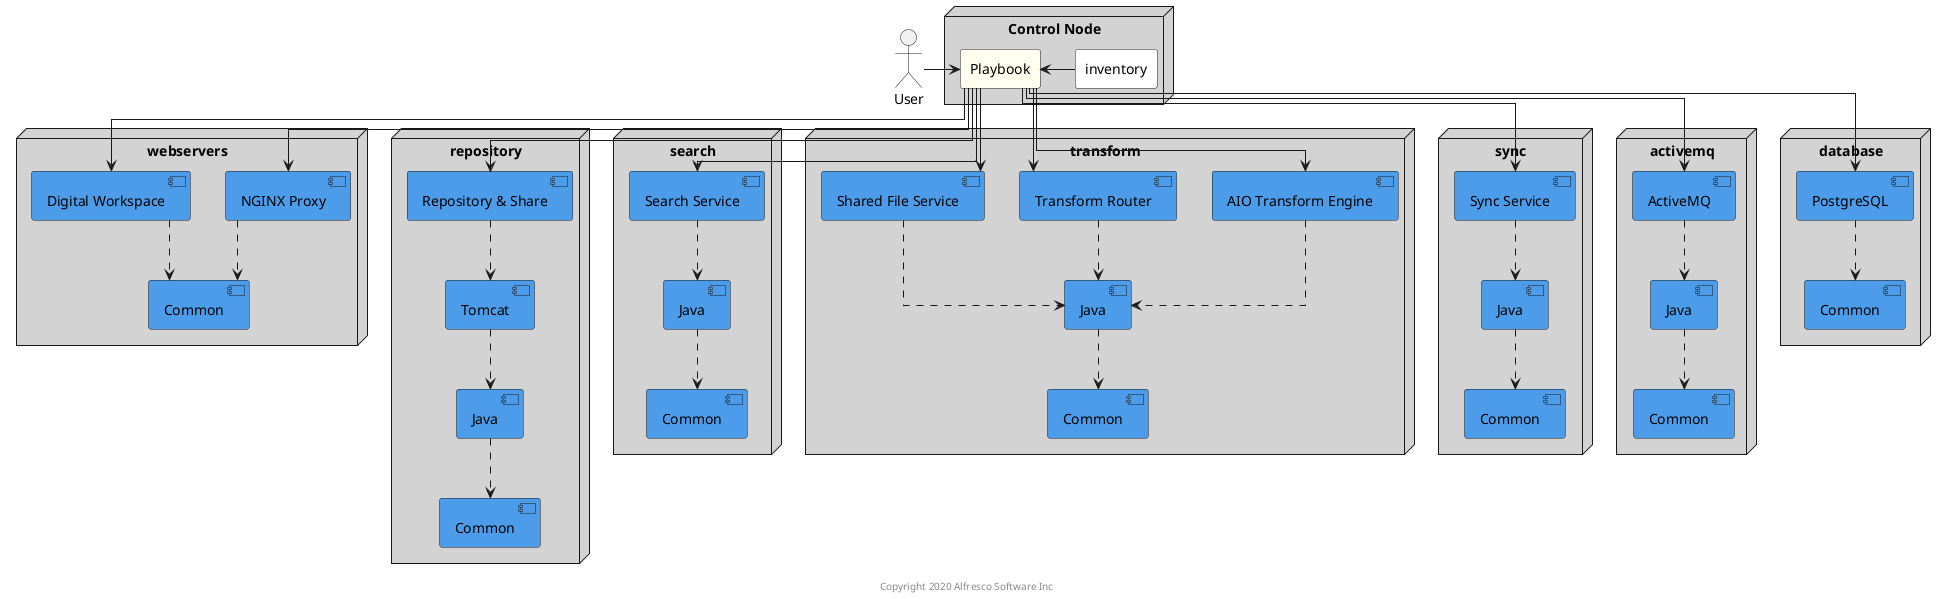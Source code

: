 @startuml acs-multi-machine

skinparam componentStyle uml2
skinparam linetype ortho

actor User

node "Control Node" as "control" #LightGrey {
    rectangle "Playbook" as playbook #Ivory

    rectangle "inventory" #White
}

node "webservers" as ingressnode #lightgrey {
    component "NGINX Proxy" as proxy #4d9cea
    component "Digital Workspace" as adw #4d9cea
    component "Common" as webserverscommon #4d9cea
}

node "repository" as reponode #lightgrey {
    component "Repository & Share" as repo #4d9cea
    component "Tomcat" as tomcat  #4d9cea
    component "Java" as repojava #4d9cea
    component "Common" as repocommon #4d9cea
}

node "search" as searchnode #lightgrey {
    component "Search Service" as search #4d9cea
    component "Java" as searchjava #4d9cea
    component "Common" as searchcommon #4d9cea
}

node "transform" as transformnode #lightgrey {
    component "AIO Transform Engine" as tengine #4d9cea
    component "Transform Router" as trouter #4d9cea
    component "Shared File Service" as sfs #4d9cea
    component "Java" as transformjava #4d9cea
    component "Common" as transformcommon #4d9cea
}

node "sync" as syncnode #lightgrey {
    component "Sync Service" as sync #4d9cea
    component "Java" as syncjava #4d9cea
    component "Common" as synccommon #4d9cea
}

node "activemq" as amqnode #lightgrey {
    component "ActiveMQ" as amq #4d9cea
    component "Java" as amqjava #4d9cea
    component "Common" as amqcommon #4d9cea
}

node "database" as dbnode #lightgrey {
    component "PostgreSQL" as psql #4d9cea
    component "Common" as dbcommon #4d9cea
}

User -> playbook
playbook <- inventory

playbook -down-> psql
playbook -down-> amq
playbook -down-> tengine
playbook -down-> search
playbook -down-> repo
playbook -down-> trouter
playbook -down-> sfs
playbook -down-> sync
playbook -down-> proxy
playbook -down-> adw

amq .down.> amqjava
adw .down.> webserverscommon
proxy .down.> webserverscommon
psql .down.> dbcommon
repo .down.> tomcat
search .down.> searchjava
sfs .down.> transformjava
sync .down.> syncjava
tomcat .down.> repojava
tengine .down.> transformjava
trouter .down.> transformjava

amqjava .down.> amqcommon
searchjava .down.> searchcommon
transformjava .down.> transformcommon
syncjava .down.> synccommon
repojava .down.> repocommon

center footer Copyright 2020 Alfresco Software Inc

@enduml
